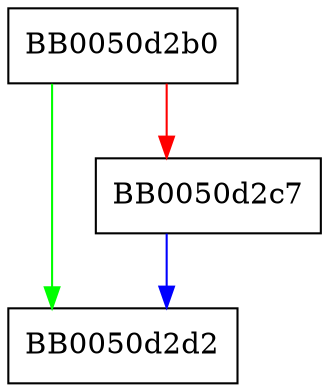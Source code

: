 digraph ossl_ackm_get_largest_unacked {
  node [shape="box"];
  graph [splines=ortho];
  BB0050d2b0 -> BB0050d2d2 [color="green"];
  BB0050d2b0 -> BB0050d2c7 [color="red"];
  BB0050d2c7 -> BB0050d2d2 [color="blue"];
}